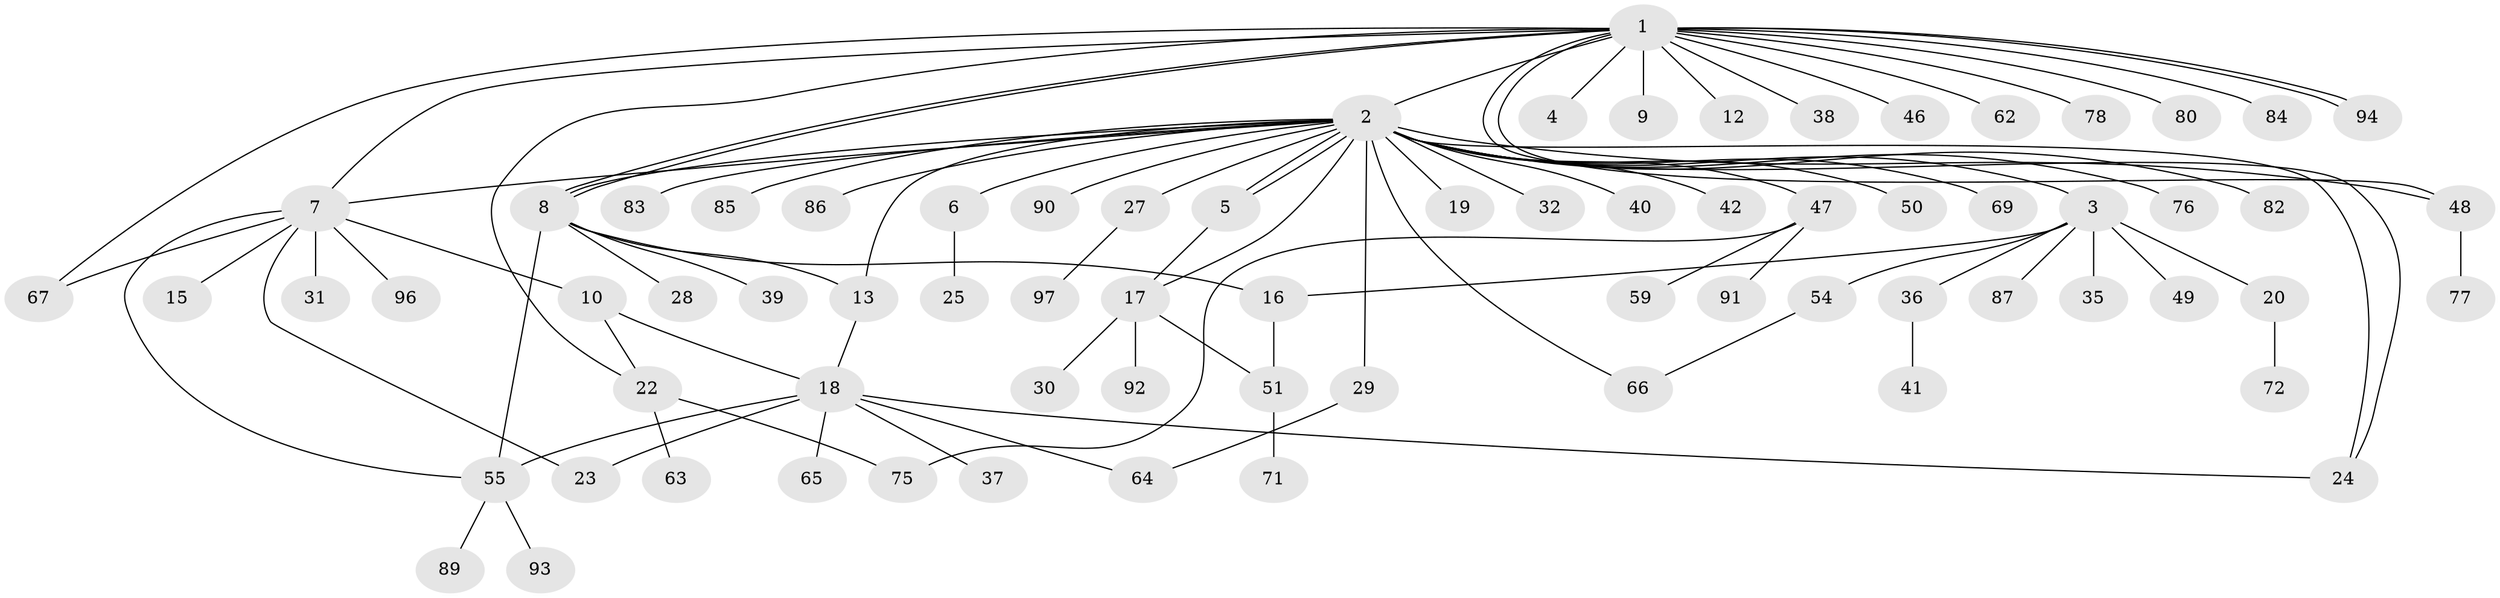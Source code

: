 // original degree distribution, {19: 0.010309278350515464, 26: 0.010309278350515464, 9: 0.020618556701030927, 2: 0.23711340206185566, 4: 0.041237113402061855, 3: 0.1134020618556701, 10: 0.010309278350515464, 1: 0.5360824742268041, 6: 0.010309278350515464, 8: 0.010309278350515464}
// Generated by graph-tools (version 1.1) at 2025/11/02/27/25 16:11:10]
// undirected, 73 vertices, 93 edges
graph export_dot {
graph [start="1"]
  node [color=gray90,style=filled];
  1 [super="+60"];
  2 [super="+44"];
  3 [super="+73"];
  4 [super="+56"];
  5 [super="+53"];
  6 [super="+11"];
  7 [super="+58"];
  8 [super="+14"];
  9;
  10;
  12;
  13;
  15 [super="+21"];
  16 [super="+45"];
  17 [super="+33"];
  18 [super="+95"];
  19;
  20;
  22 [super="+43"];
  23;
  24 [super="+26"];
  25;
  27;
  28 [super="+34"];
  29 [super="+52"];
  30;
  31;
  32;
  35 [super="+70"];
  36 [super="+57"];
  37;
  38;
  39 [super="+68"];
  40;
  41;
  42;
  46;
  47;
  48;
  49 [super="+79"];
  50;
  51 [super="+61"];
  54 [super="+81"];
  55 [super="+88"];
  59;
  62;
  63;
  64 [super="+74"];
  65;
  66;
  67;
  69;
  71;
  72;
  75;
  76;
  77;
  78;
  80;
  82;
  83;
  84;
  85;
  86;
  87;
  89;
  90;
  91;
  92;
  93;
  94;
  96;
  97;
  1 -- 2;
  1 -- 4;
  1 -- 7;
  1 -- 8;
  1 -- 8;
  1 -- 9;
  1 -- 12;
  1 -- 22;
  1 -- 38;
  1 -- 46;
  1 -- 48;
  1 -- 62;
  1 -- 67;
  1 -- 78;
  1 -- 80;
  1 -- 84;
  1 -- 94;
  1 -- 94;
  1 -- 24;
  2 -- 3;
  2 -- 5;
  2 -- 5;
  2 -- 6;
  2 -- 7;
  2 -- 8;
  2 -- 13;
  2 -- 17;
  2 -- 19;
  2 -- 27;
  2 -- 29;
  2 -- 32;
  2 -- 40;
  2 -- 42;
  2 -- 48;
  2 -- 50;
  2 -- 66;
  2 -- 76;
  2 -- 82;
  2 -- 83;
  2 -- 85;
  2 -- 86;
  2 -- 90;
  2 -- 69;
  2 -- 47;
  2 -- 24;
  3 -- 16;
  3 -- 20;
  3 -- 35;
  3 -- 36;
  3 -- 49;
  3 -- 54;
  3 -- 87;
  5 -- 17;
  6 -- 25;
  7 -- 10;
  7 -- 15;
  7 -- 23;
  7 -- 31;
  7 -- 55;
  7 -- 67;
  7 -- 96;
  8 -- 13;
  8 -- 28;
  8 -- 39;
  8 -- 16;
  8 -- 55;
  10 -- 18;
  10 -- 22;
  13 -- 18;
  16 -- 51;
  17 -- 30;
  17 -- 92;
  17 -- 51;
  18 -- 24;
  18 -- 37;
  18 -- 55;
  18 -- 65;
  18 -- 23;
  18 -- 64;
  20 -- 72;
  22 -- 63;
  22 -- 75;
  27 -- 97;
  29 -- 64;
  36 -- 41;
  47 -- 59;
  47 -- 75;
  47 -- 91;
  48 -- 77;
  51 -- 71;
  54 -- 66;
  55 -- 89;
  55 -- 93;
}
